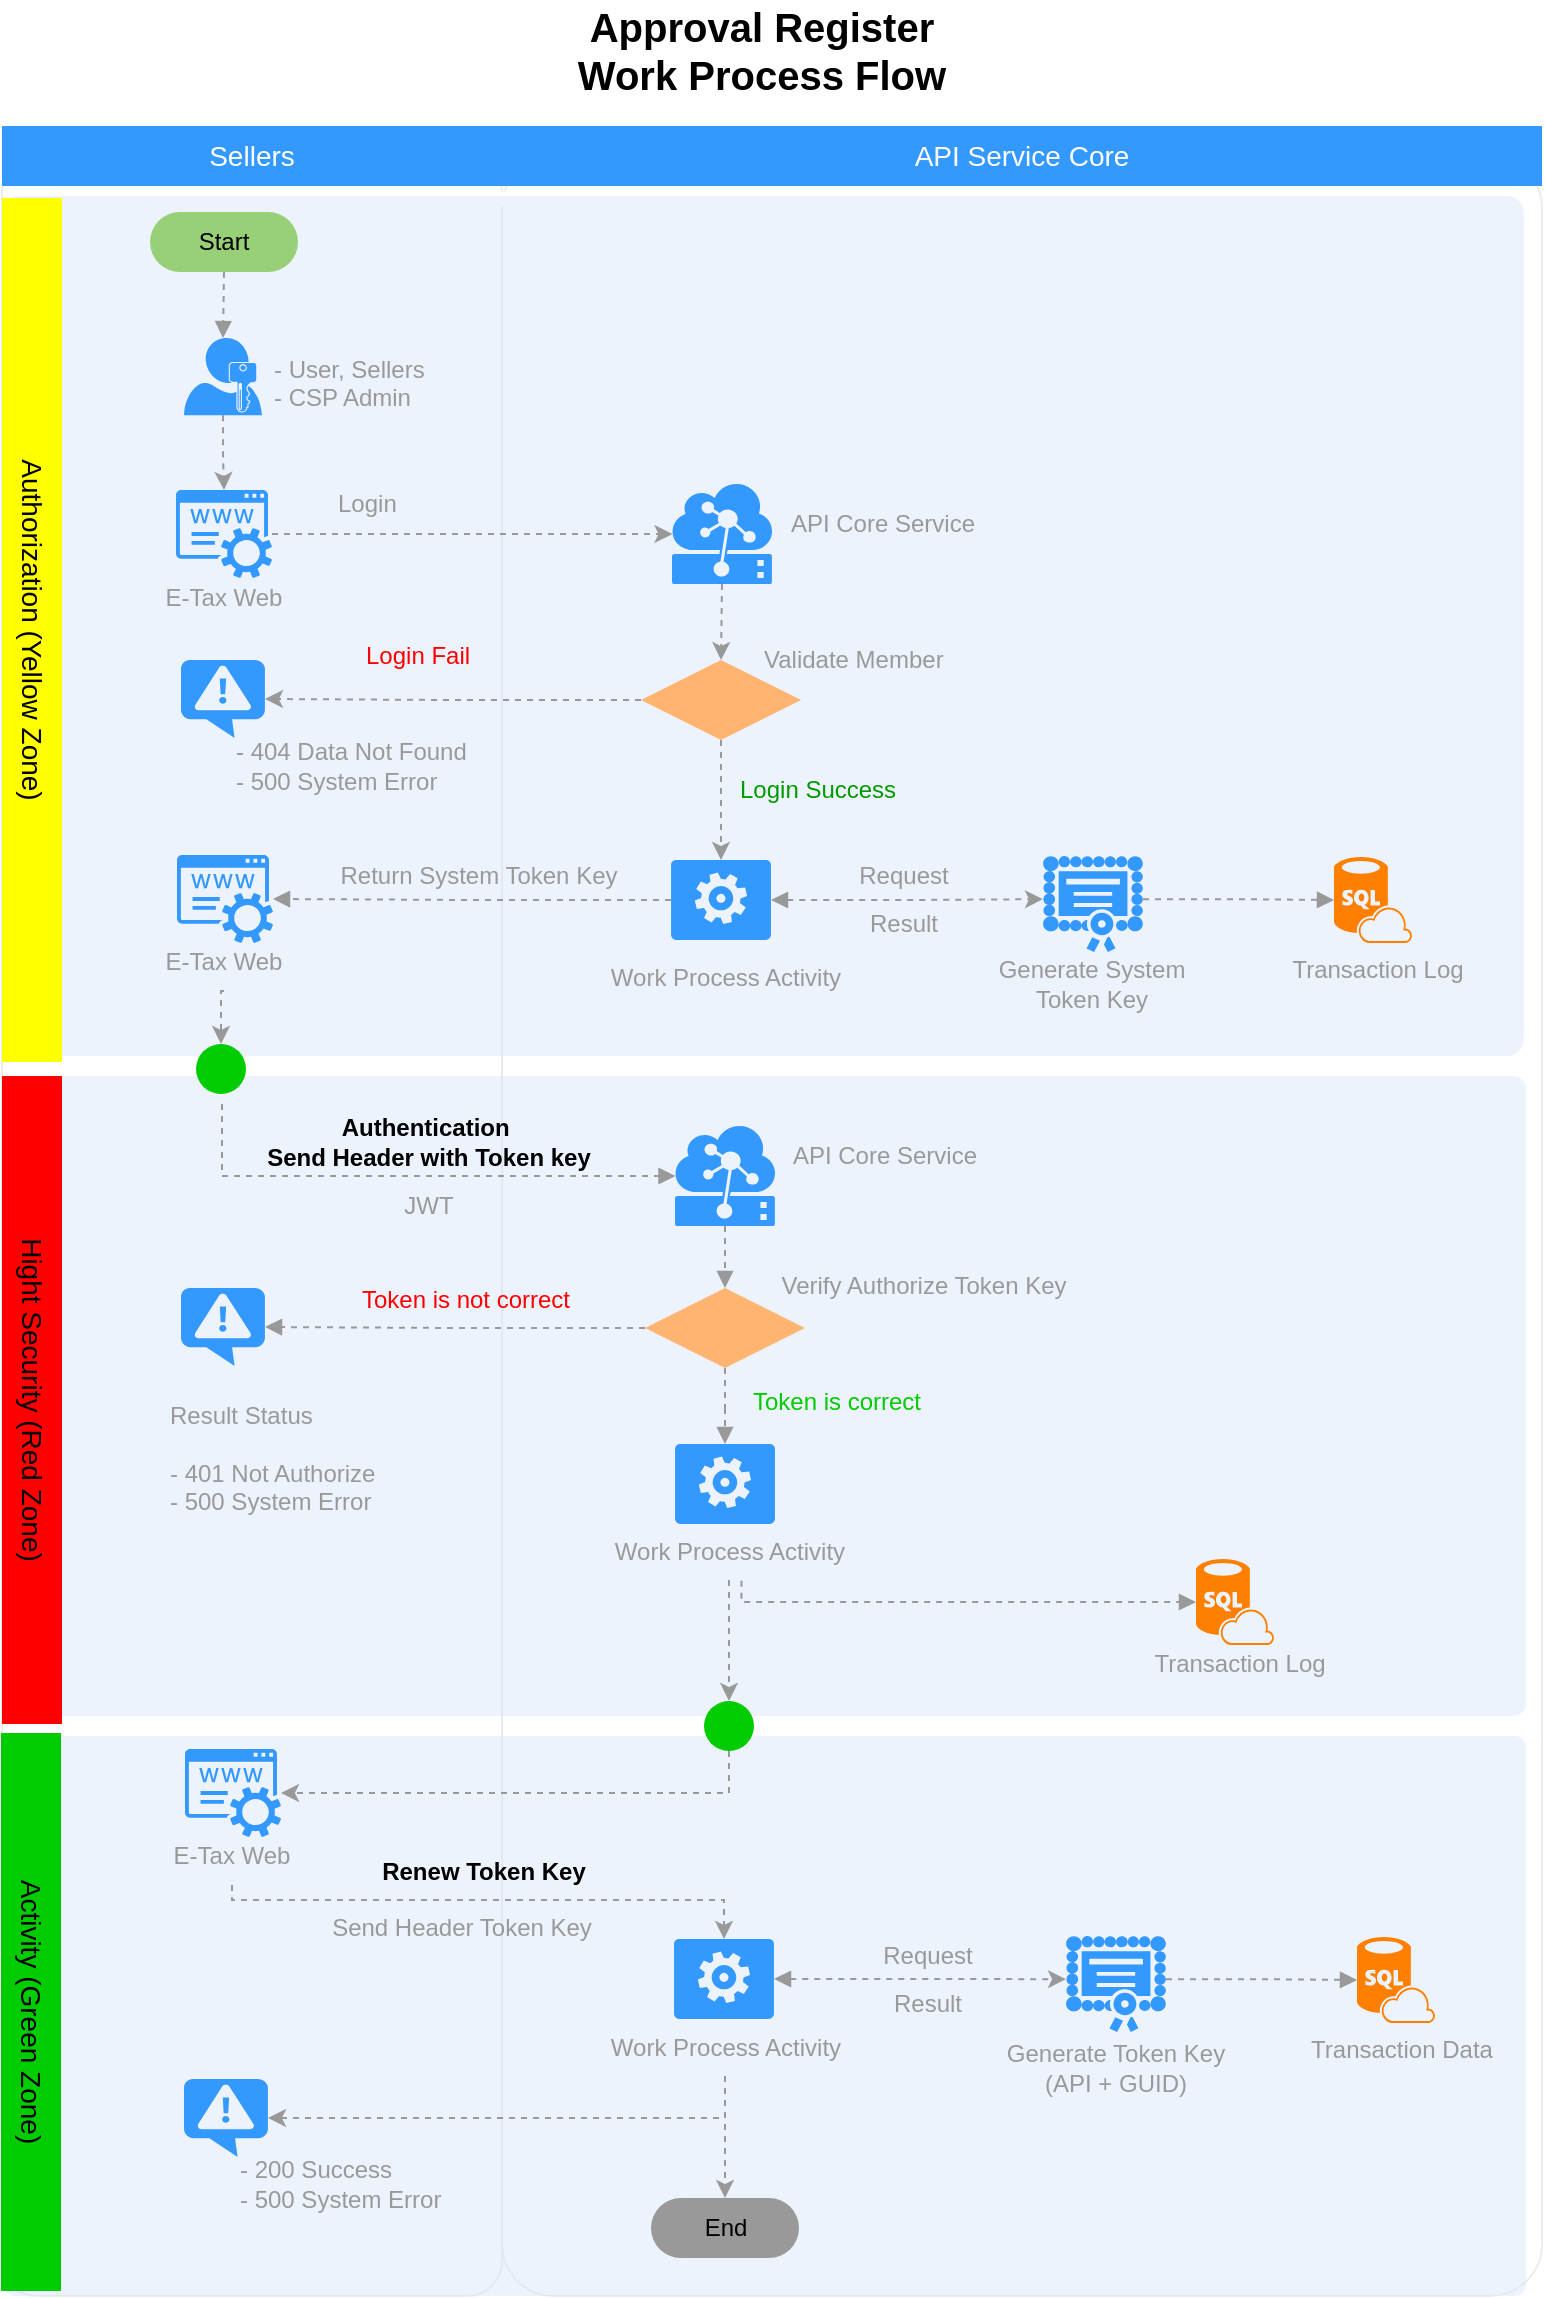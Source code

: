 <mxfile version="10.8.0" type="github"><diagram id="2GbdQti-NEPVruNqLVV-" name="Page-1"><mxGraphModel dx="1220" dy="634" grid="1" gridSize="10" guides="1" tooltips="1" connect="1" arrows="1" fold="1" page="1" pageScale="1" pageWidth="827" pageHeight="1169" math="0" shadow="0"><root><mxCell id="0"/><mxCell id="1" parent="0"/><mxCell id="_SCP-fhVFvHD9aOAOrKE-1" value="" style="rounded=1;whiteSpace=wrap;html=1;strokeColor=#E6E6E6;strokeWidth=1;fillColor=#FFFFFF;fontFamily=Helvetica;fontSize=14;fontColor=#FFB366;opacity=75;verticalAlign=top;fontStyle=1;arcSize=5;" vertex="1" parent="1"><mxGeometry x="300" y="90" width="520" height="1070" as="geometry"/></mxCell><mxCell id="_SCP-fhVFvHD9aOAOrKE-2" value="" style="rounded=1;whiteSpace=wrap;html=1;strokeColor=#E6E6E6;strokeWidth=1;fillColor=#FFFFFF;fontFamily=Helvetica;fontSize=14;fontColor=#FFB366;opacity=75;verticalAlign=top;fontStyle=1;arcSize=7;" vertex="1" parent="1"><mxGeometry x="50" y="90" width="250" height="1070" as="geometry"/></mxCell><mxCell id="_SCP-fhVFvHD9aOAOrKE-3" value="" style="shape=mxgraph.arrows.two_way_arrow_horizontal;html=1;verticalLabelPosition=bottom;verticalAlign=top;strokeWidth=2;strokeColor=none;dashed=1;fillColor=#FFFFFF;fontFamily=Verdana;fontSize=12;fontColor=#00BEF2" vertex="1" parent="1"><mxGeometry x="265.5" y="104" width="67" height="15" as="geometry"/></mxCell><mxCell id="_SCP-fhVFvHD9aOAOrKE-4" value="" style="rounded=1;whiteSpace=wrap;html=1;strokeColor=none;strokeWidth=1;fillColor=#dae8fc;fontSize=12;align=center;arcSize=2;opacity=50;" vertex="1" parent="1"><mxGeometry x="51" y="880" width="761" height="280" as="geometry"/></mxCell><mxCell id="_SCP-fhVFvHD9aOAOrKE-5" value="" style="rounded=1;whiteSpace=wrap;html=1;strokeColor=none;strokeWidth=1;fillColor=#dae8fc;fontSize=12;align=center;arcSize=2;opacity=50;" vertex="1" parent="1"><mxGeometry x="51" y="550" width="761" height="320" as="geometry"/></mxCell><mxCell id="_SCP-fhVFvHD9aOAOrKE-6" value="" style="rounded=1;whiteSpace=wrap;html=1;strokeColor=none;strokeWidth=1;fillColor=#dae8fc;fontSize=12;align=center;arcSize=2;opacity=50;" vertex="1" parent="1"><mxGeometry x="50" y="110" width="761" height="430" as="geometry"/></mxCell><mxCell id="_SCP-fhVFvHD9aOAOrKE-7" value="Approval Register&lt;br&gt;Work Process Flow" style="text;html=1;strokeColor=none;fillColor=none;align=center;verticalAlign=middle;whiteSpace=wrap;rounded=0;fontStyle=1;fontSize=20;" vertex="1" parent="1"><mxGeometry x="275" y="12" width="310" height="50" as="geometry"/></mxCell><mxCell id="_SCP-fhVFvHD9aOAOrKE-8" style="edgeStyle=orthogonalEdgeStyle;rounded=0;orthogonalLoop=1;jettySize=auto;html=1;exitX=0.5;exitY=1;exitDx=0;exitDy=0;exitPerimeter=0;entryX=0.5;entryY=0;entryDx=0;entryDy=0;dashed=1;startArrow=none;startFill=0;endArrow=block;endFill=1;strokeColor=#999999;" edge="1" parent="1" source="_SCP-fhVFvHD9aOAOrKE-9" target="_SCP-fhVFvHD9aOAOrKE-44"><mxGeometry relative="1" as="geometry"/></mxCell><mxCell id="_SCP-fhVFvHD9aOAOrKE-9" value="" style="shadow=0;dashed=0;html=1;strokeColor=none;labelPosition=center;verticalLabelPosition=bottom;verticalAlign=top;align=center;shape=mxgraph.mscae.cloud.iot_edge;fillColor=#3399FF;pointerEvents=1;fontSize=12;fontColor=#999999;" vertex="1" parent="1"><mxGeometry x="386.5" y="575" width="50" height="50" as="geometry"/></mxCell><mxCell id="_SCP-fhVFvHD9aOAOrKE-10" value="" style="verticalLabelPosition=bottom;html=1;verticalAlign=top;align=center;strokeColor=none;fillColor=#3399FF;shape=mxgraph.azure.notification_topic;fontSize=12;fontColor=#999999;" vertex="1" parent="1"><mxGeometry x="139.5" y="656" width="42" height="39" as="geometry"/></mxCell><mxCell id="_SCP-fhVFvHD9aOAOrKE-11" value="Result Status&lt;br&gt;&lt;br&gt;- 401 Not Authorize&lt;br&gt;- 500 System Error&lt;br&gt;" style="text;html=1;strokeColor=none;fillColor=none;align=left;verticalAlign=middle;whiteSpace=wrap;rounded=0;fontSize=12;fontColor=#999999;" vertex="1" parent="1"><mxGeometry x="132" y="702" width="143" height="77" as="geometry"/></mxCell><mxCell id="_SCP-fhVFvHD9aOAOrKE-12" style="edgeStyle=orthogonalEdgeStyle;rounded=0;orthogonalLoop=1;jettySize=auto;html=1;fontSize=14;strokeColor=#999999;dashed=1;entryX=0.005;entryY=0.5;entryDx=0;entryDy=0;entryPerimeter=0;" edge="1" parent="1" source="_SCP-fhVFvHD9aOAOrKE-61" target="_SCP-fhVFvHD9aOAOrKE-20"><mxGeometry relative="1" as="geometry"><mxPoint x="531" y="306" as="targetPoint"/><mxPoint x="197" y="306" as="sourcePoint"/></mxGeometry></mxCell><mxCell id="_SCP-fhVFvHD9aOAOrKE-13" value="Login" style="text;html=1;strokeColor=none;fillColor=none;align=left;verticalAlign=middle;whiteSpace=wrap;rounded=0;fontSize=12;fontColor=#999999;" vertex="1" parent="1"><mxGeometry x="215.5" y="254" width="59" height="20" as="geometry"/></mxCell><mxCell id="_SCP-fhVFvHD9aOAOrKE-14" style="edgeStyle=orthogonalEdgeStyle;rounded=0;orthogonalLoop=1;jettySize=auto;html=1;exitX=0.5;exitY=1;exitDx=0;exitDy=0;dashed=1;strokeColor=#999999;exitPerimeter=0;" edge="1" parent="1" source="_SCP-fhVFvHD9aOAOrKE-24" target="_SCP-fhVFvHD9aOAOrKE-61"><mxGeometry relative="1" as="geometry"><mxPoint x="161" y="269" as="sourcePoint"/><mxPoint x="161" y="325" as="targetPoint"/></mxGeometry></mxCell><mxCell id="_SCP-fhVFvHD9aOAOrKE-15" value="" style="group" vertex="1" connectable="0" parent="1"><mxGeometry x="685" y="430.5" width="108" height="79" as="geometry"/></mxCell><mxCell id="_SCP-fhVFvHD9aOAOrKE-16" value="" style="group" vertex="1" connectable="0" parent="_SCP-fhVFvHD9aOAOrKE-15"><mxGeometry width="108" height="79" as="geometry"/></mxCell><mxCell id="_SCP-fhVFvHD9aOAOrKE-17" value="Transaction Log" style="text;html=1;strokeColor=none;fillColor=none;align=center;verticalAlign=middle;whiteSpace=wrap;rounded=0;fontSize=12;fontColor=#999999;" vertex="1" parent="_SCP-fhVFvHD9aOAOrKE-16"><mxGeometry x="-1" y="52" width="108" height="29" as="geometry"/></mxCell><mxCell id="_SCP-fhVFvHD9aOAOrKE-18" value="" style="verticalLabelPosition=bottom;html=1;verticalAlign=top;align=center;strokeColor=none;fillColor=#FF8000;shape=mxgraph.azure.sql_database_sql_azure;fontSize=12;fontColor=#999999;" vertex="1" parent="_SCP-fhVFvHD9aOAOrKE-16"><mxGeometry x="31" y="10" width="39" height="43" as="geometry"/></mxCell><mxCell id="_SCP-fhVFvHD9aOAOrKE-19" style="edgeStyle=orthogonalEdgeStyle;rounded=0;orthogonalLoop=1;jettySize=auto;html=1;exitX=0.5;exitY=1;exitDx=0;exitDy=0;exitPerimeter=0;entryX=0.5;entryY=0;entryDx=0;entryDy=0;dashed=1;strokeColor=#999999;" edge="1" parent="1" source="_SCP-fhVFvHD9aOAOrKE-20" target="_SCP-fhVFvHD9aOAOrKE-65"><mxGeometry relative="1" as="geometry"/></mxCell><mxCell id="_SCP-fhVFvHD9aOAOrKE-20" value="" style="shadow=0;dashed=0;html=1;strokeColor=none;labelPosition=center;verticalLabelPosition=bottom;verticalAlign=top;align=center;shape=mxgraph.mscae.cloud.iot_edge;fillColor=#3399FF;pointerEvents=1;fontSize=12;fontColor=#999999;" vertex="1" parent="1"><mxGeometry x="385" y="254" width="50" height="50" as="geometry"/></mxCell><mxCell id="_SCP-fhVFvHD9aOAOrKE-21" value="API Core Service" style="text;html=1;strokeColor=none;fillColor=none;align=center;verticalAlign=middle;whiteSpace=wrap;rounded=0;fontSize=12;fontColor=#999999;" vertex="1" parent="1"><mxGeometry x="440" y="259.5" width="101" height="29" as="geometry"/></mxCell><mxCell id="_SCP-fhVFvHD9aOAOrKE-22" value="" style="group" vertex="1" connectable="0" parent="1"><mxGeometry x="141" y="181" width="162.5" height="50" as="geometry"/></mxCell><mxCell id="_SCP-fhVFvHD9aOAOrKE-23" value="&lt;font color=&quot;#999999&quot; style=&quot;font-size: 12px&quot;&gt;- User, Sellers&lt;br&gt;- CSP Admin&lt;br&gt;&lt;br&gt;&lt;/font&gt;" style="text;html=1;strokeColor=none;fillColor=none;align=left;verticalAlign=middle;whiteSpace=wrap;rounded=0;fontSize=12;" vertex="1" parent="_SCP-fhVFvHD9aOAOrKE-22"><mxGeometry x="42.5" y="10" width="120" height="40" as="geometry"/></mxCell><mxCell id="_SCP-fhVFvHD9aOAOrKE-24" value="" style="pointerEvents=1;shadow=0;dashed=0;html=1;strokeColor=none;labelPosition=center;verticalLabelPosition=bottom;verticalAlign=top;align=center;shape=mxgraph.mscae.enterprise.user_permissions;fillColor=#3399FF;fontSize=14;" vertex="1" parent="_SCP-fhVFvHD9aOAOrKE-22"><mxGeometry width="39" height="38.678" as="geometry"/></mxCell><mxCell id="_SCP-fhVFvHD9aOAOrKE-25" value="" style="group" vertex="1" connectable="0" parent="1"><mxGeometry x="331.5" y="443" width="160" height="72" as="geometry"/></mxCell><mxCell id="_SCP-fhVFvHD9aOAOrKE-26" value="" style="verticalLabelPosition=bottom;html=1;verticalAlign=top;align=center;strokeColor=none;fillColor=#3399FF;shape=mxgraph.azure.worker_role;fontSize=12;fontColor=#999999;" vertex="1" parent="_SCP-fhVFvHD9aOAOrKE-25"><mxGeometry x="53" y="-1" width="50" height="40" as="geometry"/></mxCell><mxCell id="_SCP-fhVFvHD9aOAOrKE-27" value="Work Process Activity&lt;br&gt;" style="text;html=1;strokeColor=none;fillColor=none;align=center;verticalAlign=middle;whiteSpace=wrap;rounded=0;fontSize=12;fontColor=#999999;" vertex="1" parent="_SCP-fhVFvHD9aOAOrKE-25"><mxGeometry y="43" width="160" height="29" as="geometry"/></mxCell><mxCell id="_SCP-fhVFvHD9aOAOrKE-28" value="" style="group" vertex="1" connectable="0" parent="1"><mxGeometry x="537.5" y="434.5" width="114" height="81" as="geometry"/></mxCell><mxCell id="_SCP-fhVFvHD9aOAOrKE-29" value="" style="group" vertex="1" connectable="0" parent="_SCP-fhVFvHD9aOAOrKE-28"><mxGeometry width="114" height="81" as="geometry"/></mxCell><mxCell id="_SCP-fhVFvHD9aOAOrKE-30" value="Generate System Token Key&lt;br&gt;" style="text;html=1;strokeColor=none;fillColor=none;align=center;verticalAlign=middle;whiteSpace=wrap;rounded=0;fontSize=12;fontColor=#999999;" vertex="1" parent="_SCP-fhVFvHD9aOAOrKE-29"><mxGeometry y="54" width="114" height="30" as="geometry"/></mxCell><mxCell id="_SCP-fhVFvHD9aOAOrKE-31" value="" style="pointerEvents=1;shadow=0;dashed=0;html=1;strokeColor=none;labelPosition=center;verticalLabelPosition=bottom;verticalAlign=top;align=center;shape=mxgraph.mscae.intune.inventory_license;fillColor=#3399FF;fontSize=14;" vertex="1" parent="_SCP-fhVFvHD9aOAOrKE-28"><mxGeometry x="33" y="5.5" width="50" height="48" as="geometry"/></mxCell><mxCell id="_SCP-fhVFvHD9aOAOrKE-32" style="edgeStyle=orthogonalEdgeStyle;rounded=0;orthogonalLoop=1;jettySize=auto;html=1;exitX=1;exitY=0.5;exitDx=0;exitDy=0;exitPerimeter=0;entryX=0;entryY=0.45;entryDx=0;entryDy=0;entryPerimeter=0;dashed=1;strokeColor=#999999;startArrow=block;startFill=1;" edge="1" parent="1" source="_SCP-fhVFvHD9aOAOrKE-26" target="_SCP-fhVFvHD9aOAOrKE-31"><mxGeometry relative="1" as="geometry"/></mxCell><mxCell id="_SCP-fhVFvHD9aOAOrKE-33" value="Request" style="text;html=1;strokeColor=none;fillColor=none;align=center;verticalAlign=middle;whiteSpace=wrap;rounded=0;fontSize=12;fontColor=#999999;" vertex="1" parent="1"><mxGeometry x="471" y="440" width="60" height="20" as="geometry"/></mxCell><mxCell id="_SCP-fhVFvHD9aOAOrKE-34" value="Result" style="text;html=1;strokeColor=none;fillColor=none;align=center;verticalAlign=middle;whiteSpace=wrap;rounded=0;fontSize=12;fontColor=#999999;" vertex="1" parent="1"><mxGeometry x="471" y="464" width="60" height="20" as="geometry"/></mxCell><mxCell id="_SCP-fhVFvHD9aOAOrKE-35" style="edgeStyle=orthogonalEdgeStyle;rounded=0;orthogonalLoop=1;jettySize=auto;html=1;exitX=0;exitY=0.5;exitDx=0;exitDy=0;exitPerimeter=0;dashed=1;startArrow=none;startFill=0;strokeColor=#999999;endArrow=block;endFill=1;" edge="1" parent="1" source="_SCP-fhVFvHD9aOAOrKE-26" target="_SCP-fhVFvHD9aOAOrKE-37"><mxGeometry relative="1" as="geometry"><mxPoint x="181" y="462" as="targetPoint"/></mxGeometry></mxCell><mxCell id="_SCP-fhVFvHD9aOAOrKE-36" value="" style="group" vertex="1" connectable="0" parent="1"><mxGeometry x="106" y="440.5" width="110" height="74" as="geometry"/></mxCell><mxCell id="_SCP-fhVFvHD9aOAOrKE-37" value="" style="pointerEvents=1;shadow=0;dashed=0;html=1;strokeColor=none;fillColor=#3399FF;labelPosition=center;verticalLabelPosition=bottom;verticalAlign=top;outlineConnect=0;align=center;shape=mxgraph.office.services.registrar_service;" vertex="1" parent="_SCP-fhVFvHD9aOAOrKE-36"><mxGeometry x="31.5" y="-1" width="48" height="44" as="geometry"/></mxCell><mxCell id="_SCP-fhVFvHD9aOAOrKE-38" value="E-Tax Web" style="text;html=1;strokeColor=none;fillColor=none;align=center;verticalAlign=middle;whiteSpace=wrap;rounded=0;fontSize=12;fontColor=#999999;" vertex="1" parent="_SCP-fhVFvHD9aOAOrKE-36"><mxGeometry y="37" width="110" height="30" as="geometry"/></mxCell><mxCell id="_SCP-fhVFvHD9aOAOrKE-39" value="Return System Token Key&lt;br&gt;" style="text;html=1;strokeColor=none;fillColor=none;align=center;verticalAlign=middle;whiteSpace=wrap;rounded=0;fontSize=12;fontColor=#999999;" vertex="1" parent="1"><mxGeometry x="198" y="437.5" width="181" height="24" as="geometry"/></mxCell><mxCell id="_SCP-fhVFvHD9aOAOrKE-40" style="edgeStyle=orthogonalEdgeStyle;rounded=0;orthogonalLoop=1;jettySize=auto;html=1;exitX=0.5;exitY=1;exitDx=0;exitDy=0;entryX=0.005;entryY=0.5;entryDx=0;entryDy=0;dashed=1;startArrow=none;startFill=0;endArrow=block;endFill=1;strokeColor=#999999;entryPerimeter=0;" edge="1" parent="1" target="_SCP-fhVFvHD9aOAOrKE-9"><mxGeometry relative="1" as="geometry"><mxPoint x="378" y="602" as="targetPoint"/><mxPoint x="160" y="564" as="sourcePoint"/><Array as="points"><mxPoint x="160" y="600"/></Array></mxGeometry></mxCell><mxCell id="_SCP-fhVFvHD9aOAOrKE-41" style="edgeStyle=orthogonalEdgeStyle;rounded=0;orthogonalLoop=1;jettySize=auto;html=1;exitX=1;exitY=0.45;exitDx=0;exitDy=0;exitPerimeter=0;entryX=0;entryY=0.5;entryDx=0;entryDy=0;entryPerimeter=0;dashed=1;startArrow=none;startFill=0;endArrow=block;endFill=1;strokeColor=#999999;" edge="1" parent="1" source="_SCP-fhVFvHD9aOAOrKE-31" target="_SCP-fhVFvHD9aOAOrKE-18"><mxGeometry relative="1" as="geometry"/></mxCell><mxCell id="_SCP-fhVFvHD9aOAOrKE-42" style="edgeStyle=orthogonalEdgeStyle;rounded=0;orthogonalLoop=1;jettySize=auto;html=1;exitX=0.5;exitY=1;exitDx=0;exitDy=0;dashed=1;startArrow=none;startFill=0;endArrow=block;endFill=1;strokeColor=#999999;" edge="1" parent="1" source="_SCP-fhVFvHD9aOAOrKE-44" target="_SCP-fhVFvHD9aOAOrKE-51"><mxGeometry relative="1" as="geometry"/></mxCell><mxCell id="_SCP-fhVFvHD9aOAOrKE-43" style="edgeStyle=orthogonalEdgeStyle;rounded=0;orthogonalLoop=1;jettySize=auto;html=1;exitX=0;exitY=0.5;exitDx=0;exitDy=0;entryX=1;entryY=0.5;entryDx=0;entryDy=0;entryPerimeter=0;dashed=1;startArrow=none;startFill=0;endArrow=block;endFill=1;strokeColor=#999999;" edge="1" parent="1" source="_SCP-fhVFvHD9aOAOrKE-44" target="_SCP-fhVFvHD9aOAOrKE-10"><mxGeometry relative="1" as="geometry"/></mxCell><mxCell id="_SCP-fhVFvHD9aOAOrKE-44" value="" style="rhombus;whiteSpace=wrap;html=1;strokeColor=none;strokeWidth=1;fillColor=#FFB570;fontSize=12;fontColor=#999999;align=left;" vertex="1" parent="1"><mxGeometry x="371.5" y="656" width="80" height="40" as="geometry"/></mxCell><mxCell id="_SCP-fhVFvHD9aOAOrKE-45" value="Authentication&amp;nbsp;&lt;br&gt;Send Header with Token key&lt;br&gt;" style="text;html=1;strokeColor=none;fillColor=none;align=center;verticalAlign=middle;whiteSpace=wrap;rounded=0;fontSize=12;fontColor=#000000;fontStyle=1" vertex="1" parent="1"><mxGeometry x="167" y="566" width="193" height="34" as="geometry"/></mxCell><mxCell id="_SCP-fhVFvHD9aOAOrKE-46" value="API Core Service" style="text;html=1;strokeColor=none;fillColor=none;align=center;verticalAlign=middle;whiteSpace=wrap;rounded=0;fontSize=12;fontColor=#999999;" vertex="1" parent="1"><mxGeometry x="441" y="575.5" width="101" height="29" as="geometry"/></mxCell><mxCell id="_SCP-fhVFvHD9aOAOrKE-47" value="Token is correct" style="text;html=1;strokeColor=none;fillColor=none;align=center;verticalAlign=middle;whiteSpace=wrap;rounded=0;fontSize=12;fontColor=#00CC00;" vertex="1" parent="1"><mxGeometry x="417" y="698.5" width="101" height="29" as="geometry"/></mxCell><mxCell id="_SCP-fhVFvHD9aOAOrKE-48" value="Verify Authorize Token Key" style="text;html=1;strokeColor=none;fillColor=none;align=center;verticalAlign=middle;whiteSpace=wrap;rounded=0;fontSize=12;fontColor=#999999;" vertex="1" parent="1"><mxGeometry x="431" y="640" width="160" height="29" as="geometry"/></mxCell><mxCell id="_SCP-fhVFvHD9aOAOrKE-49" value="Token is not correct" style="text;html=1;strokeColor=none;fillColor=none;align=center;verticalAlign=middle;whiteSpace=wrap;rounded=0;fontSize=12;fontColor=#FF0000;" vertex="1" parent="1"><mxGeometry x="220" y="647" width="124" height="29" as="geometry"/></mxCell><mxCell id="_SCP-fhVFvHD9aOAOrKE-50" value="" style="group" vertex="1" connectable="0" parent="1"><mxGeometry x="333.5" y="766" width="160" height="72" as="geometry"/></mxCell><mxCell id="_SCP-fhVFvHD9aOAOrKE-51" value="" style="verticalLabelPosition=bottom;html=1;verticalAlign=top;align=center;strokeColor=none;fillColor=#3399FF;shape=mxgraph.azure.worker_role;fontSize=12;fontColor=#999999;" vertex="1" parent="_SCP-fhVFvHD9aOAOrKE-50"><mxGeometry x="53" y="-32" width="50" height="40" as="geometry"/></mxCell><mxCell id="_SCP-fhVFvHD9aOAOrKE-52" value="Work Process Activity&lt;br&gt;" style="text;html=1;strokeColor=none;fillColor=none;align=center;verticalAlign=middle;whiteSpace=wrap;rounded=0;fontSize=12;fontColor=#999999;" vertex="1" parent="_SCP-fhVFvHD9aOAOrKE-50"><mxGeometry y="7" width="160" height="29" as="geometry"/></mxCell><mxCell id="_SCP-fhVFvHD9aOAOrKE-53" style="edgeStyle=orthogonalEdgeStyle;rounded=0;orthogonalLoop=1;jettySize=auto;html=1;exitX=0.539;exitY=1.013;exitDx=0;exitDy=0;entryX=0;entryY=0.5;entryDx=0;entryDy=0;entryPerimeter=0;dashed=1;startArrow=none;startFill=0;endArrow=block;endFill=1;strokeColor=#999999;exitPerimeter=0;" edge="1" parent="1" source="_SCP-fhVFvHD9aOAOrKE-52" target="_SCP-fhVFvHD9aOAOrKE-102"><mxGeometry relative="1" as="geometry"><Array as="points"><mxPoint x="420" y="813"/></Array></mxGeometry></mxCell><mxCell id="_SCP-fhVFvHD9aOAOrKE-54" value="End" style="rounded=1;whiteSpace=wrap;html=1;fontColor=#000000;align=center;arcSize=50;labelBackgroundColor=none;fillColor=#999999;strokeColor=none;" vertex="1" parent="1"><mxGeometry x="374.5" y="1111" width="74" height="30" as="geometry"/></mxCell><mxCell id="_SCP-fhVFvHD9aOAOrKE-55" style="edgeStyle=orthogonalEdgeStyle;rounded=0;orthogonalLoop=1;jettySize=auto;html=1;exitX=0.5;exitY=1;exitDx=0;exitDy=0;entryX=0.5;entryY=0;entryDx=0;entryDy=0;entryPerimeter=0;dashed=1;startArrow=none;startFill=0;endArrow=block;endFill=1;strokeColor=#999999;fontColor=#000000;" edge="1" parent="1" source="_SCP-fhVFvHD9aOAOrKE-56" target="_SCP-fhVFvHD9aOAOrKE-24"><mxGeometry relative="1" as="geometry"/></mxCell><mxCell id="_SCP-fhVFvHD9aOAOrKE-56" value="Start" style="rounded=1;whiteSpace=wrap;html=1;fontColor=#000000;align=center;arcSize=50;labelBackgroundColor=none;fillColor=#97D077;strokeColor=none;" vertex="1" parent="1"><mxGeometry x="124" y="118" width="74" height="30" as="geometry"/></mxCell><mxCell id="_SCP-fhVFvHD9aOAOrKE-57" value="Login Success&lt;br&gt;" style="text;html=1;strokeColor=none;fillColor=none;align=left;verticalAlign=middle;whiteSpace=wrap;rounded=0;fontSize=12;fontColor=#009900;" vertex="1" parent="1"><mxGeometry x="417" y="390" width="102" height="34" as="geometry"/></mxCell><mxCell id="_SCP-fhVFvHD9aOAOrKE-58" style="edgeStyle=orthogonalEdgeStyle;rounded=0;orthogonalLoop=1;jettySize=auto;html=1;exitX=0.5;exitY=1;exitDx=0;exitDy=0;entryX=0.5;entryY=0;entryDx=0;entryDy=0;dashed=1;strokeColor=#999999;" edge="1" parent="1" source="_SCP-fhVFvHD9aOAOrKE-77" target="_SCP-fhVFvHD9aOAOrKE-77"><mxGeometry relative="1" as="geometry"><mxPoint x="415.5" y="1068" as="targetPoint"/></mxGeometry></mxCell><mxCell id="_SCP-fhVFvHD9aOAOrKE-59" value="Hight Security (Red Zone)" style="whiteSpace=wrap;html=1;dashed=1;strokeColor=none;strokeWidth=2;fillColor=#FF0000;fontFamily=Helvetica;fontSize=14;fontColor=#000000;fontStyle=0;rotation=90;" vertex="1" parent="1"><mxGeometry x="-97" y="697" width="324" height="30" as="geometry"/></mxCell><mxCell id="_SCP-fhVFvHD9aOAOrKE-60" value="" style="group" vertex="1" connectable="0" parent="1"><mxGeometry x="105.5" y="257" width="110" height="69" as="geometry"/></mxCell><mxCell id="_SCP-fhVFvHD9aOAOrKE-61" value="" style="pointerEvents=1;shadow=0;dashed=0;html=1;strokeColor=none;fillColor=#3399FF;labelPosition=center;verticalLabelPosition=bottom;verticalAlign=top;outlineConnect=0;align=center;shape=mxgraph.office.services.registrar_service;" vertex="1" parent="_SCP-fhVFvHD9aOAOrKE-60"><mxGeometry x="31.5" width="48" height="44" as="geometry"/></mxCell><mxCell id="_SCP-fhVFvHD9aOAOrKE-62" value="E-Tax Web" style="text;html=1;strokeColor=none;fillColor=none;align=center;verticalAlign=middle;whiteSpace=wrap;rounded=0;fontSize=12;fontColor=#999999;" vertex="1" parent="_SCP-fhVFvHD9aOAOrKE-60"><mxGeometry y="39" width="110" height="30" as="geometry"/></mxCell><mxCell id="_SCP-fhVFvHD9aOAOrKE-63" style="edgeStyle=orthogonalEdgeStyle;rounded=0;orthogonalLoop=1;jettySize=auto;html=1;exitX=0.5;exitY=1;exitDx=0;exitDy=0;entryX=0.5;entryY=0;entryDx=0;entryDy=0;entryPerimeter=0;dashed=1;strokeColor=#999999;fontColor=#00CC00;" edge="1" parent="1" source="_SCP-fhVFvHD9aOAOrKE-65" target="_SCP-fhVFvHD9aOAOrKE-26"><mxGeometry relative="1" as="geometry"/></mxCell><mxCell id="_SCP-fhVFvHD9aOAOrKE-64" style="edgeStyle=orthogonalEdgeStyle;rounded=0;orthogonalLoop=1;jettySize=auto;html=1;exitX=0;exitY=0.5;exitDx=0;exitDy=0;entryX=1;entryY=0.5;entryDx=0;entryDy=0;entryPerimeter=0;dashed=1;strokeColor=#999999;fontColor=#00CC00;" edge="1" parent="1" source="_SCP-fhVFvHD9aOAOrKE-65" target="_SCP-fhVFvHD9aOAOrKE-66"><mxGeometry relative="1" as="geometry"/></mxCell><mxCell id="_SCP-fhVFvHD9aOAOrKE-65" value="" style="rhombus;whiteSpace=wrap;html=1;strokeColor=none;strokeWidth=1;fillColor=#FFB570;fontSize=12;fontColor=#999999;align=left;" vertex="1" parent="1"><mxGeometry x="369.5" y="342" width="80" height="40" as="geometry"/></mxCell><mxCell id="_SCP-fhVFvHD9aOAOrKE-66" value="" style="verticalLabelPosition=bottom;html=1;verticalAlign=top;align=center;strokeColor=none;fillColor=#3399FF;shape=mxgraph.azure.notification_topic;fontSize=12;fontColor=#999999;" vertex="1" parent="1"><mxGeometry x="139.5" y="342" width="42" height="39" as="geometry"/></mxCell><mxCell id="_SCP-fhVFvHD9aOAOrKE-67" value="- 404 Data Not Found&lt;br&gt;- 500 System Error&lt;br&gt;" style="text;html=1;strokeColor=none;fillColor=none;align=left;verticalAlign=middle;whiteSpace=wrap;rounded=0;fontSize=12;fontColor=#999999;" vertex="1" parent="1"><mxGeometry x="165" y="377" width="143" height="35" as="geometry"/></mxCell><mxCell id="_SCP-fhVFvHD9aOAOrKE-68" value="Validate Member&lt;br&gt;" style="text;html=1;strokeColor=none;fillColor=none;align=left;verticalAlign=middle;whiteSpace=wrap;rounded=0;fontSize=12;fontColor=#999999;" vertex="1" parent="1"><mxGeometry x="429" y="325" width="102" height="34" as="geometry"/></mxCell><mxCell id="_SCP-fhVFvHD9aOAOrKE-69" value="" style="ellipse;whiteSpace=wrap;html=1;aspect=fixed;fillColor=#00CC00;fontColor=#000000;align=center;strokeColor=none;" vertex="1" parent="1"><mxGeometry x="147" y="534" width="25" height="25" as="geometry"/></mxCell><mxCell id="_SCP-fhVFvHD9aOAOrKE-70" style="edgeStyle=orthogonalEdgeStyle;rounded=0;orthogonalLoop=1;jettySize=auto;html=1;exitX=0.5;exitY=1;exitDx=0;exitDy=0;entryX=0.5;entryY=0;entryDx=0;entryDy=0;dashed=1;strokeColor=#999999;fontColor=#000000;" edge="1" parent="1" source="_SCP-fhVFvHD9aOAOrKE-38" target="_SCP-fhVFvHD9aOAOrKE-69"><mxGeometry relative="1" as="geometry"><mxPoint x="160" y="528" as="targetPoint"/></mxGeometry></mxCell><mxCell id="_SCP-fhVFvHD9aOAOrKE-71" value="Activity (Green Zone)" style="whiteSpace=wrap;html=1;dashed=1;strokeColor=none;strokeWidth=2;fillColor=#00CC00;fontFamily=Helvetica;fontSize=14;fontColor=#000000;fontStyle=0;rotation=90;" vertex="1" parent="1"><mxGeometry x="-75" y="1003" width="279" height="30" as="geometry"/></mxCell><mxCell id="_SCP-fhVFvHD9aOAOrKE-72" value="Sellers" style="whiteSpace=wrap;html=1;dashed=1;strokeColor=none;strokeWidth=2;fillColor=#3399FF;fontFamily=Helvetica;fontSize=14;fontColor=#FFFFFF;fontStyle=0" vertex="1" parent="1"><mxGeometry x="50" y="75" width="250" height="30" as="geometry"/></mxCell><mxCell id="_SCP-fhVFvHD9aOAOrKE-73" value="API Service Core" style="whiteSpace=wrap;html=1;dashed=1;strokeColor=none;strokeWidth=2;fillColor=#3399FF;fontFamily=Helvetica;fontSize=14;fontColor=#FFFFFF;fontStyle=0" vertex="1" parent="1"><mxGeometry x="300" y="75" width="520" height="30" as="geometry"/></mxCell><mxCell id="_SCP-fhVFvHD9aOAOrKE-74" value="Authorization (Yellow Zone)" style="whiteSpace=wrap;html=1;dashed=1;strokeColor=none;strokeWidth=2;fillColor=#FFFF00;fontFamily=Helvetica;fontSize=14;fontColor=#000000;fontStyle=0;rotation=90;" vertex="1" parent="1"><mxGeometry x="-151" y="312" width="432" height="30" as="geometry"/></mxCell><mxCell id="_SCP-fhVFvHD9aOAOrKE-75" value="Login Fail&lt;br&gt;" style="text;html=1;strokeColor=none;fillColor=none;align=left;verticalAlign=middle;whiteSpace=wrap;rounded=0;fontSize=12;fontColor=#FF0000;" vertex="1" parent="1"><mxGeometry x="229.5" y="323" width="102" height="34" as="geometry"/></mxCell><mxCell id="_SCP-fhVFvHD9aOAOrKE-76" style="edgeStyle=orthogonalEdgeStyle;rounded=0;orthogonalLoop=1;jettySize=auto;html=1;exitX=0.5;exitY=1;exitDx=0;exitDy=0;fontColor=#009900;strokeColor=#999999;dashed=1;" edge="1" parent="1" source="_SCP-fhVFvHD9aOAOrKE-77" target="_SCP-fhVFvHD9aOAOrKE-97"><mxGeometry relative="1" as="geometry"/></mxCell><mxCell id="_SCP-fhVFvHD9aOAOrKE-77" value="" style="ellipse;whiteSpace=wrap;html=1;aspect=fixed;fillColor=#00CC00;fontColor=#000000;align=center;strokeColor=none;" vertex="1" parent="1"><mxGeometry x="401" y="862.5" width="25" height="25" as="geometry"/></mxCell><mxCell id="_SCP-fhVFvHD9aOAOrKE-78" style="edgeStyle=orthogonalEdgeStyle;rounded=0;orthogonalLoop=1;jettySize=auto;html=1;exitX=0.5;exitY=1;exitDx=0;exitDy=0;entryX=0.5;entryY=0;entryDx=0;entryDy=0;dashed=1;strokeColor=#999999;entryPerimeter=0;" edge="1" parent="1" source="_SCP-fhVFvHD9aOAOrKE-52" target="_SCP-fhVFvHD9aOAOrKE-77"><mxGeometry relative="1" as="geometry"><mxPoint x="414" y="802" as="sourcePoint"/><mxPoint x="414" y="903" as="targetPoint"/></mxGeometry></mxCell><mxCell id="_SCP-fhVFvHD9aOAOrKE-79" value="" style="group" vertex="1" connectable="0" parent="1"><mxGeometry x="333" y="981.5" width="160" height="72" as="geometry"/></mxCell><mxCell id="_SCP-fhVFvHD9aOAOrKE-80" value="" style="verticalLabelPosition=bottom;html=1;verticalAlign=top;align=center;strokeColor=none;fillColor=#3399FF;shape=mxgraph.azure.worker_role;fontSize=12;fontColor=#999999;" vertex="1" parent="_SCP-fhVFvHD9aOAOrKE-79"><mxGeometry x="53" width="50" height="40" as="geometry"/></mxCell><mxCell id="_SCP-fhVFvHD9aOAOrKE-81" value="" style="group" vertex="1" connectable="0" parent="1"><mxGeometry x="551.5" y="1054" width="108" height="79" as="geometry"/></mxCell><mxCell id="_SCP-fhVFvHD9aOAOrKE-82" value="Renew Token Key&lt;br&gt;" style="text;html=1;strokeColor=none;fillColor=none;align=center;verticalAlign=middle;whiteSpace=wrap;rounded=0;fontSize=12;fontColor=#000000;fontStyle=1" vertex="1" parent="1"><mxGeometry x="207" y="939.5" width="168" height="16" as="geometry"/></mxCell><mxCell id="_SCP-fhVFvHD9aOAOrKE-83" style="edgeStyle=orthogonalEdgeStyle;rounded=0;orthogonalLoop=1;jettySize=auto;html=1;exitX=0.5;exitY=1;exitDx=0;exitDy=0;entryX=1;entryY=0.5;entryDx=0;entryDy=0;entryPerimeter=0;dashed=1;strokeColor=#999999;fontColor=#00CC00;" edge="1" parent="1" source="_SCP-fhVFvHD9aOAOrKE-85" target="_SCP-fhVFvHD9aOAOrKE-94"><mxGeometry relative="1" as="geometry"/></mxCell><mxCell id="_SCP-fhVFvHD9aOAOrKE-84" style="edgeStyle=orthogonalEdgeStyle;rounded=0;orthogonalLoop=1;jettySize=auto;html=1;exitX=0.5;exitY=1;exitDx=0;exitDy=0;dashed=1;strokeColor=#999999;fontColor=#009900;" edge="1" parent="1" source="_SCP-fhVFvHD9aOAOrKE-85" target="_SCP-fhVFvHD9aOAOrKE-54"><mxGeometry relative="1" as="geometry"/></mxCell><mxCell id="_SCP-fhVFvHD9aOAOrKE-85" value="Work Process Activity&lt;br&gt;" style="text;html=1;strokeColor=none;fillColor=none;align=center;verticalAlign=middle;whiteSpace=wrap;rounded=0;fontSize=12;fontColor=#999999;" vertex="1" parent="1"><mxGeometry x="331.5" y="1021" width="160" height="29" as="geometry"/></mxCell><mxCell id="_SCP-fhVFvHD9aOAOrKE-86" value="Transaction Data" style="text;html=1;strokeColor=none;fillColor=none;align=center;verticalAlign=middle;whiteSpace=wrap;rounded=0;fontSize=12;fontColor=#999999;" vertex="1" parent="1"><mxGeometry x="695.5" y="1022.5" width="108" height="29" as="geometry"/></mxCell><mxCell id="_SCP-fhVFvHD9aOAOrKE-87" value="" style="verticalLabelPosition=bottom;html=1;verticalAlign=top;align=center;strokeColor=none;fillColor=#FF8000;shape=mxgraph.azure.sql_database_sql_azure;fontSize=12;fontColor=#999999;" vertex="1" parent="1"><mxGeometry x="727.5" y="980.5" width="39" height="43" as="geometry"/></mxCell><mxCell id="_SCP-fhVFvHD9aOAOrKE-88" value="Generate Token Key&lt;br&gt;(API + GUID)&lt;br&gt;" style="text;html=1;strokeColor=none;fillColor=none;align=center;verticalAlign=middle;whiteSpace=wrap;rounded=0;fontSize=12;fontColor=#999999;" vertex="1" parent="1"><mxGeometry x="549.5" y="1028" width="114" height="36" as="geometry"/></mxCell><mxCell id="_SCP-fhVFvHD9aOAOrKE-89" value="" style="pointerEvents=1;shadow=0;dashed=0;html=1;strokeColor=none;labelPosition=center;verticalLabelPosition=bottom;verticalAlign=top;align=center;shape=mxgraph.mscae.intune.inventory_license;fillColor=#3399FF;fontSize=14;" vertex="1" parent="1"><mxGeometry x="582" y="980" width="50" height="48" as="geometry"/></mxCell><mxCell id="_SCP-fhVFvHD9aOAOrKE-90" style="edgeStyle=orthogonalEdgeStyle;rounded=0;orthogonalLoop=1;jettySize=auto;html=1;exitX=1;exitY=0.5;exitDx=0;exitDy=0;exitPerimeter=0;entryX=0;entryY=0.45;entryDx=0;entryDy=0;entryPerimeter=0;dashed=1;strokeColor=#999999;startArrow=block;startFill=1;" edge="1" parent="1" source="_SCP-fhVFvHD9aOAOrKE-80" target="_SCP-fhVFvHD9aOAOrKE-89"><mxGeometry relative="1" as="geometry"><mxPoint x="446.5" y="1001" as="sourcePoint"/></mxGeometry></mxCell><mxCell id="_SCP-fhVFvHD9aOAOrKE-91" value="Request" style="text;html=1;strokeColor=none;fillColor=none;align=center;verticalAlign=middle;whiteSpace=wrap;rounded=0;fontSize=12;fontColor=#999999;" vertex="1" parent="1"><mxGeometry x="482.5" y="980" width="60" height="20" as="geometry"/></mxCell><mxCell id="_SCP-fhVFvHD9aOAOrKE-92" value="Result" style="text;html=1;strokeColor=none;fillColor=none;align=center;verticalAlign=middle;whiteSpace=wrap;rounded=0;fontSize=12;fontColor=#999999;" vertex="1" parent="1"><mxGeometry x="482.5" y="1004" width="60" height="20" as="geometry"/></mxCell><mxCell id="_SCP-fhVFvHD9aOAOrKE-93" style="edgeStyle=orthogonalEdgeStyle;rounded=0;orthogonalLoop=1;jettySize=auto;html=1;exitX=1;exitY=0.45;exitDx=0;exitDy=0;exitPerimeter=0;entryX=0;entryY=0.5;entryDx=0;entryDy=0;entryPerimeter=0;dashed=1;startArrow=none;startFill=0;endArrow=block;endFill=1;strokeColor=#999999;" edge="1" parent="1" source="_SCP-fhVFvHD9aOAOrKE-89" target="_SCP-fhVFvHD9aOAOrKE-87"><mxGeometry relative="1" as="geometry"/></mxCell><mxCell id="_SCP-fhVFvHD9aOAOrKE-94" value="" style="verticalLabelPosition=bottom;html=1;verticalAlign=top;align=center;strokeColor=none;fillColor=#3399FF;shape=mxgraph.azure.notification_topic;fontSize=12;fontColor=#999999;" vertex="1" parent="1"><mxGeometry x="141" y="1051.5" width="42" height="39" as="geometry"/></mxCell><mxCell id="_SCP-fhVFvHD9aOAOrKE-95" value="- 200 Success&lt;br&gt;- 500 System Error&lt;br&gt;" style="text;html=1;strokeColor=none;fillColor=none;align=left;verticalAlign=middle;whiteSpace=wrap;rounded=0;fontSize=12;fontColor=#999999;" vertex="1" parent="1"><mxGeometry x="166.5" y="1086.5" width="143" height="35" as="geometry"/></mxCell><mxCell id="_SCP-fhVFvHD9aOAOrKE-96" value="" style="group" vertex="1" connectable="0" parent="1"><mxGeometry x="110" y="887.5" width="110" height="74" as="geometry"/></mxCell><mxCell id="_SCP-fhVFvHD9aOAOrKE-97" value="" style="pointerEvents=1;shadow=0;dashed=0;html=1;strokeColor=none;fillColor=#3399FF;labelPosition=center;verticalLabelPosition=bottom;verticalAlign=top;outlineConnect=0;align=center;shape=mxgraph.office.services.registrar_service;" vertex="1" parent="_SCP-fhVFvHD9aOAOrKE-96"><mxGeometry x="31.5" y="-1" width="48" height="44" as="geometry"/></mxCell><mxCell id="_SCP-fhVFvHD9aOAOrKE-98" value="E-Tax Web" style="text;html=1;strokeColor=none;fillColor=none;align=center;verticalAlign=middle;whiteSpace=wrap;rounded=0;fontSize=12;fontColor=#999999;" vertex="1" parent="_SCP-fhVFvHD9aOAOrKE-96"><mxGeometry y="37" width="110" height="30" as="geometry"/></mxCell><mxCell id="_SCP-fhVFvHD9aOAOrKE-99" style="edgeStyle=orthogonalEdgeStyle;rounded=0;orthogonalLoop=1;jettySize=auto;html=1;exitX=0.5;exitY=1;exitDx=0;exitDy=0;entryX=0.5;entryY=0;entryDx=0;entryDy=0;entryPerimeter=0;dashed=1;strokeColor=#999999;fontColor=#009900;" edge="1" parent="1" source="_SCP-fhVFvHD9aOAOrKE-98" target="_SCP-fhVFvHD9aOAOrKE-80"><mxGeometry relative="1" as="geometry"><Array as="points"><mxPoint x="165" y="962"/><mxPoint x="411" y="962"/></Array></mxGeometry></mxCell><mxCell id="_SCP-fhVFvHD9aOAOrKE-100" value="" style="group" vertex="1" connectable="0" parent="1"><mxGeometry x="615" y="791.5" width="108" height="71" as="geometry"/></mxCell><mxCell id="_SCP-fhVFvHD9aOAOrKE-101" value="Transaction Log" style="text;html=1;strokeColor=none;fillColor=none;align=center;verticalAlign=middle;whiteSpace=wrap;rounded=0;fontSize=12;fontColor=#999999;" vertex="1" parent="_SCP-fhVFvHD9aOAOrKE-100"><mxGeometry y="38" width="108" height="29" as="geometry"/></mxCell><mxCell id="_SCP-fhVFvHD9aOAOrKE-102" value="" style="verticalLabelPosition=bottom;html=1;verticalAlign=top;align=center;strokeColor=none;fillColor=#FF8000;shape=mxgraph.azure.sql_database_sql_azure;fontSize=12;fontColor=#999999;" vertex="1" parent="_SCP-fhVFvHD9aOAOrKE-100"><mxGeometry x="32" width="39" height="43" as="geometry"/></mxCell><mxCell id="_SCP-fhVFvHD9aOAOrKE-103" value="JWT" style="text;html=1;strokeColor=none;fillColor=none;align=center;verticalAlign=middle;whiteSpace=wrap;rounded=0;fontSize=12;fontColor=#999999;" vertex="1" parent="1"><mxGeometry x="213" y="600" width="101" height="29" as="geometry"/></mxCell><mxCell id="_SCP-fhVFvHD9aOAOrKE-104" value="Send Header Token Key" style="text;html=1;strokeColor=none;fillColor=none;align=center;verticalAlign=middle;whiteSpace=wrap;rounded=0;fontSize=12;fontColor=#999999;" vertex="1" parent="1"><mxGeometry x="185" y="961" width="190" height="29" as="geometry"/></mxCell></root></mxGraphModel></diagram></mxfile>